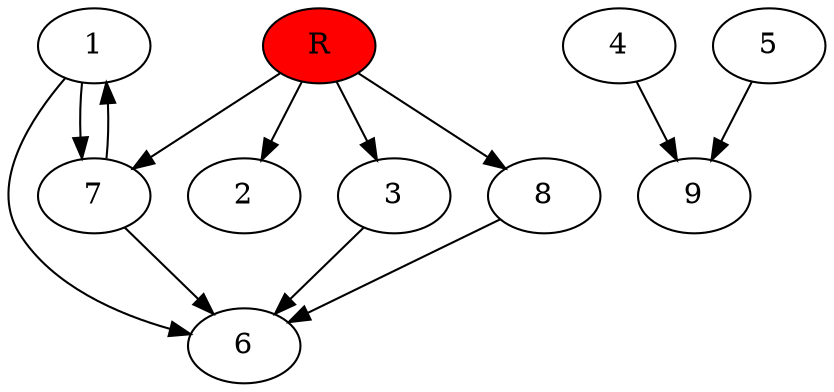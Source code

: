 digraph prb24292 {
	1
	2
	3
	4
	5
	6
	7
	8
	R [fillcolor="#ff0000" style=filled]
	1 -> 6
	1 -> 7
	3 -> 6
	4 -> 9
	5 -> 9
	7 -> 1
	7 -> 6
	8 -> 6
	R -> 2
	R -> 3
	R -> 7
	R -> 8
}
